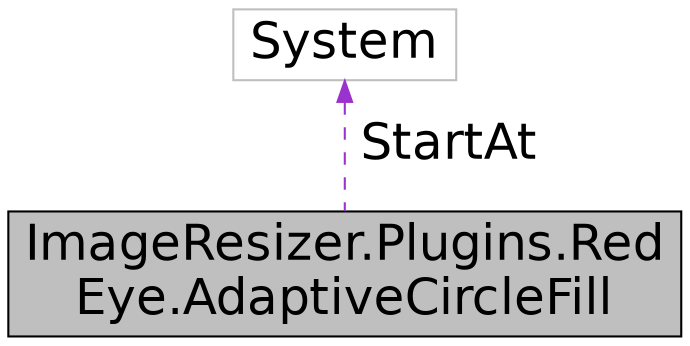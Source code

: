 digraph "ImageResizer.Plugins.RedEye.AdaptiveCircleFill"
{
  edge [fontname="Helvetica",fontsize="24",labelfontname="Helvetica",labelfontsize="24"];
  node [fontname="Helvetica",fontsize="24",shape=record];
  Node1 [label="ImageResizer.Plugins.Red\lEye.AdaptiveCircleFill",height=0.2,width=0.4,color="black", fillcolor="grey75", style="filled" fontcolor="black"];
  Node2 -> Node1 [dir="back",color="darkorchid3",fontsize="24",style="dashed",label=" StartAt" ,fontname="Helvetica"];
  Node2 [label="System",height=0.2,width=0.4,color="grey75", fillcolor="white", style="filled"];
}
